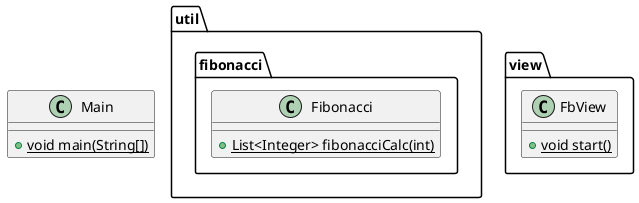 @startuml
class util.fibonacci.Fibonacci {
+ {static} List<Integer> fibonacciCalc(int)
}

class view.FbView {
+ {static} void start()
}

class Main {
+ {static} void main(String[])
}

@enduml